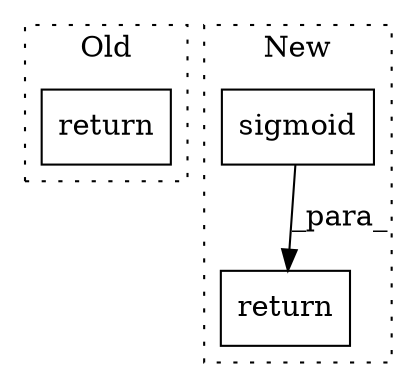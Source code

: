digraph G {
subgraph cluster0 {
1 [label="return" a="41" s="25929" l="14" shape="box"];
label = "Old";
style="dotted";
}
subgraph cluster1 {
2 [label="sigmoid" a="32" s="25729,25757" l="8,1" shape="box"];
3 [label="return" a="41" s="25767" l="14" shape="box"];
label = "New";
style="dotted";
}
2 -> 3 [label="_para_"];
}